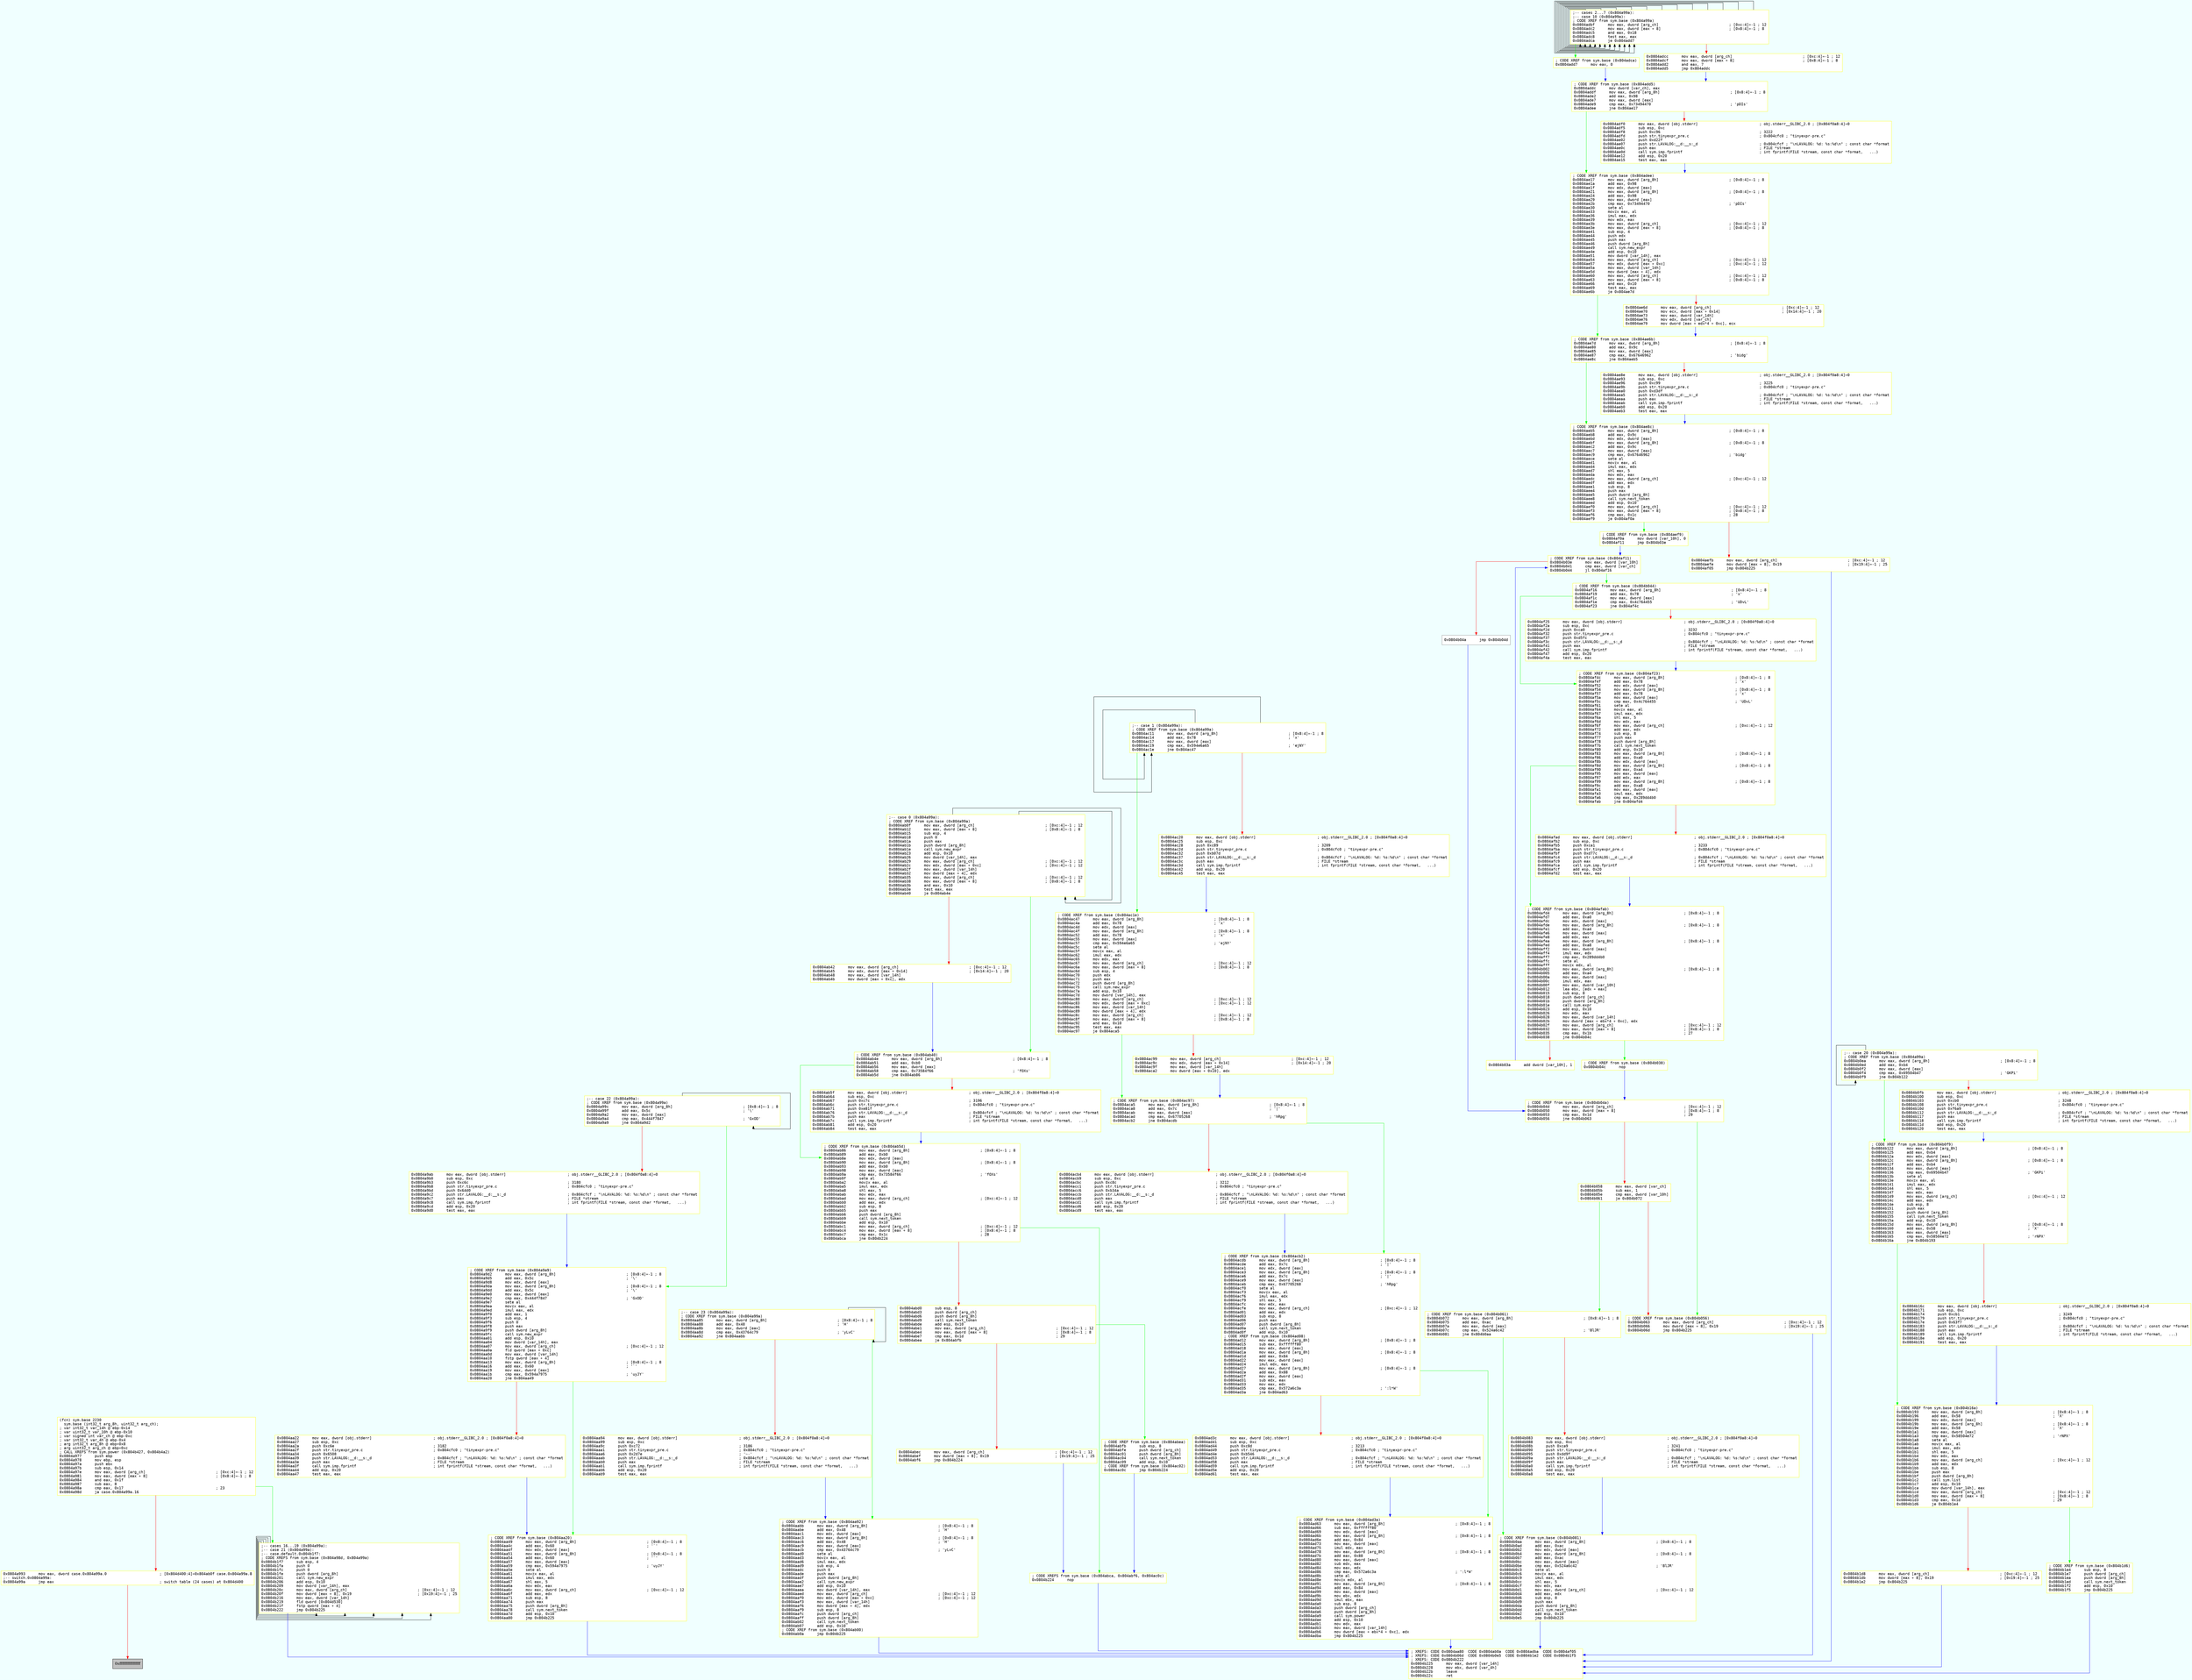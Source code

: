 digraph code {
	graph [bgcolor=azure fontsize=8 fontname="Courier" splines="ortho"];
	node [fillcolor=gray style=filled shape=box];
	edge [arrowhead="normal"];
	"0x0804a977" -> "0x0804b1f7" [color="green"];
	"0x0804a977" -> "0x0804a993" [color="red"];
	"0x0804a977" [URL="sym.base/0x0804a977", fillcolor="white",color="yellow", fontname="Courier",label="(fcn) sym.base 2230\l  sym.base (int32_t arg_8h, uint32_t arg_ch);\l; var int32_t var_14h @ ebp-0x14\l; var uint32_t var_10h @ ebp-0x10\l; var signed int var_ch @ ebp-0xc\l; var int32_t var_4h @ ebp-0x4\l; arg int32_t arg_8h @ ebp+0x8\l; arg uint32_t arg_ch @ ebp+0xc\l; CALL XREFS from sym.power (0x804b427, 0x804b4a2)\l0x0804a977      push ebp\l0x0804a978      mov ebp, esp\l0x0804a97a      push ebx\l0x0804a97b      sub esp, 0x14\l0x0804a97e      mov eax, dword [arg_ch]                                ; [0xc:4]=-1 ; 12\l0x0804a981      mov eax, dword [eax + 8]                               ; [0x8:4]=-1 ; 8\l0x0804a984      and eax, 0x1f\l0x0804a987      sub eax, 8\l0x0804a98a      cmp eax, 0x17                                          ; 23\l0x0804a98d      ja case.0x804a99a.16\l"]
	"0x0804a993" -> "0xffffffffffffffff" [color="red"];
	"0x0804ab0f" -> "0x0804ab0f" [color2="red"];
	"0x0804ac11" -> "0x0804ac11" [color2="red"];
	"0x0804adbf" -> "0x0804adbf" [color2="red"];
	"0x0804adbf" -> "0x0804adbf" [color2="red"];
	"0x0804adbf" -> "0x0804adbf" [color2="red"];
	"0x0804adbf" -> "0x0804adbf" [color2="red"];
	"0x0804adbf" -> "0x0804adbf" [color2="red"];
	"0x0804adbf" -> "0x0804adbf" [color2="red"];
	"0x0804ab0f" -> "0x0804ab0f" [color2="red"];
	"0x0804ac11" -> "0x0804ac11" [color2="red"];
	"0x0804adbf" -> "0x0804adbf" [color2="red"];
	"0x0804adbf" -> "0x0804adbf" [color2="red"];
	"0x0804adbf" -> "0x0804adbf" [color2="red"];
	"0x0804adbf" -> "0x0804adbf" [color2="red"];
	"0x0804adbf" -> "0x0804adbf" [color2="red"];
	"0x0804adbf" -> "0x0804adbf" [color2="red"];
	"0x0804b1f7" -> "0x0804b1f7" [color2="red"];
	"0x0804b1f7" -> "0x0804b1f7" [color2="red"];
	"0x0804b1f7" -> "0x0804b1f7" [color2="red"];
	"0x0804b1f7" -> "0x0804b1f7" [color2="red"];
	"0x0804b0ea" -> "0x0804b0ea" [color2="red"];
	"0x0804b1f7" -> "0x0804b1f7" [color2="red"];
	"0x0804a99c" -> "0x0804a99c" [color2="red"];
	"0x0804aa85" -> "0x0804aa85" [color2="red"];
	"0x0804a993" [URL="sym.base/0x0804a993", fillcolor="white",color="yellow", fontname="Courier",label="0x0804a993      mov eax, dword case.0x804a99a.0                        ; [0x804d400:4]=0x804ab0f case.0x804a99a.8\l;-- switch.0x0804a99a:\l0x0804a99a      jmp eax                                                ; switch table (24 cases) at 0x804d400\l"]
	"0x0804a99c" -> "0x0804a9d2" [color="green"];
	"0x0804a99c" -> "0x0804a9ab" [color="red"];
	"0x0804a99c" [URL="sym.base/0x0804a99c", fillcolor="white",color="yellow", fontname="Courier",label=";-- case 22 (0x804a99a):\l; CODE XREF from sym.base (0x804a99a)\l0x0804a99c      mov eax, dword [arg_8h]                                ; [0x8:4]=-1 ; 8\l0x0804a99f      add eax, 0x5c                                          ; '\\'\l0x0804a9a2      mov eax, dword [eax]\l0x0804a9a4      cmp eax, 0x444f7847                                    ; 'GxOD'\l0x0804a9a9      jne 0x804a9d2\l"]
	"0x0804a9ab" -> "0x0804a9d2" [color="blue"];
	"0x0804a9ab" [URL="sym.base/0x0804a9ab", fillcolor="white",color="yellow", fontname="Courier",label="0x0804a9ab      mov eax, dword [obj.stderr]                            ; obj.stderr__GLIBC_2.0 ; [0x804f0a8:4]=0\l0x0804a9b0      sub esp, 0xc\l0x0804a9b3      push 0xc6c                                             ; 3180\l0x0804a9b8      push str.tinyexpr_pre.c                                ; 0x804cfc0 ; \"tinyexpr-pre.c\"\l0x0804a9bd      push 0x64d0\l0x0804a9c2      push str.LAVALOG:__d:__s:_d                            ; 0x804cfcf ; \"\\nLAVALOG: %d: %s:%d\\n\" ; const char *format\l0x0804a9c7      push eax                                               ; FILE *stream\l0x0804a9c8      call sym.imp.fprintf                                   ; int fprintf(FILE *stream, const char *format,   ...)\l0x0804a9cd      add esp, 0x20\l0x0804a9d0      test eax, eax\l"]
	"0x0804a9d2" -> "0x0804aa49" [color="green"];
	"0x0804a9d2" -> "0x0804aa22" [color="red"];
	"0x0804a9d2" [URL="sym.base/0x0804a9d2", fillcolor="white",color="yellow", fontname="Courier",label="; CODE XREF from sym.base (0x804a9a9)\l0x0804a9d2      mov eax, dword [arg_8h]                                ; [0x8:4]=-1 ; 8\l0x0804a9d5      add eax, 0x5c                                          ; '\\'\l0x0804a9d8      mov edx, dword [eax]\l0x0804a9da      mov eax, dword [arg_8h]                                ; [0x8:4]=-1 ; 8\l0x0804a9dd      add eax, 0x5c                                          ; '\\'\l0x0804a9e0      mov eax, dword [eax]\l0x0804a9e2      cmp eax, 0x444f7847                                    ; 'GxOD'\l0x0804a9e7      sete al\l0x0804a9ea      movzx eax, al\l0x0804a9ed      imul eax, edx\l0x0804a9f0      add eax, 1\l0x0804a9f3      sub esp, 4\l0x0804a9f6      push 0\l0x0804a9f8      push eax\l0x0804a9f9      push dword [arg_8h]\l0x0804a9fc      call sym.new_expr\l0x0804aa01      add esp, 0x10\l0x0804aa04      mov dword [var_14h], eax\l0x0804aa07      mov eax, dword [arg_ch]                                ; [0xc:4]=-1 ; 12\l0x0804aa0a      fld qword [eax + 0xc]\l0x0804aa0d      mov eax, dword [var_14h]\l0x0804aa10      fstp qword [eax + 4]\l0x0804aa13      mov eax, dword [arg_8h]                                ; [0x8:4]=-1 ; 8\l0x0804aa16      add eax, 0x60                                          ; '`'\l0x0804aa19      mov eax, dword [eax]\l0x0804aa1b      cmp eax, 0x594a7975                                    ; 'uyJY'\l0x0804aa20      jne 0x804aa49\l"]
	"0x0804aa22" -> "0x0804aa49" [color="blue"];
	"0x0804aa22" [URL="sym.base/0x0804aa22", fillcolor="white",color="yellow", fontname="Courier",label="0x0804aa22      mov eax, dword [obj.stderr]                            ; obj.stderr__GLIBC_2.0 ; [0x804f0a8:4]=0\l0x0804aa27      sub esp, 0xc\l0x0804aa2a      push 0xc6e                                             ; 3182\l0x0804aa2f      push str.tinyexpr_pre.c                                ; 0x804cfc0 ; \"tinyexpr-pre.c\"\l0x0804aa34      push 0x6508\l0x0804aa39      push str.LAVALOG:__d:__s:_d                            ; 0x804cfcf ; \"\\nLAVALOG: %d: %s:%d\\n\" ; const char *format\l0x0804aa3e      push eax                                               ; FILE *stream\l0x0804aa3f      call sym.imp.fprintf                                   ; int fprintf(FILE *stream, const char *format,   ...)\l0x0804aa44      add esp, 0x20\l0x0804aa47      test eax, eax\l"]
	"0x0804aa49" -> "0x0804b225" [color="blue"];
	"0x0804aa49" [URL="sym.base/0x0804aa49", fillcolor="white",color="yellow", fontname="Courier",label="; CODE XREF from sym.base (0x804aa20)\l0x0804aa49      mov eax, dword [arg_8h]                                ; [0x8:4]=-1 ; 8\l0x0804aa4c      add eax, 0x60                                          ; '`'\l0x0804aa4f      mov edx, dword [eax]\l0x0804aa51      mov eax, dword [arg_8h]                                ; [0x8:4]=-1 ; 8\l0x0804aa54      add eax, 0x60                                          ; '`'\l0x0804aa57      mov eax, dword [eax]\l0x0804aa59      cmp eax, 0x594a7975                                    ; 'uyJY'\l0x0804aa5e      sete al\l0x0804aa61      movzx eax, al\l0x0804aa64      imul eax, edx\l0x0804aa67      shl eax, 5\l0x0804aa6a      mov edx, eax\l0x0804aa6c      mov eax, dword [arg_ch]                                ; [0xc:4]=-1 ; 12\l0x0804aa6f      add eax, edx\l0x0804aa71      sub esp, 8\l0x0804aa74      push eax\l0x0804aa75      push dword [arg_8h]\l0x0804aa78      call sym.next_token\l0x0804aa7d      add esp, 0x10\l0x0804aa80      jmp 0x804b225\l"]
	"0x0804aa85" -> "0x0804aabb" [color="green"];
	"0x0804aa85" -> "0x0804aa94" [color="red"];
	"0x0804aa85" [URL="sym.base/0x0804aa85", fillcolor="white",color="yellow", fontname="Courier",label=";-- case 23 (0x804a99a):\l; CODE XREF from sym.base (0x804a99a)\l0x0804aa85      mov eax, dword [arg_8h]                                ; [0x8:4]=-1 ; 8\l0x0804aa88      add eax, 0x48                                          ; 'H'\l0x0804aa8b      mov eax, dword [eax]\l0x0804aa8d      cmp eax, 0x43764c79                                    ; 'yLvC'\l0x0804aa92      jne 0x804aabb\l"]
	"0x0804aa94" -> "0x0804aabb" [color="blue"];
	"0x0804aa94" [URL="sym.base/0x0804aa94", fillcolor="white",color="yellow", fontname="Courier",label="0x0804aa94      mov eax, dword [obj.stderr]                            ; obj.stderr__GLIBC_2.0 ; [0x804f0a8:4]=0\l0x0804aa99      sub esp, 0xc\l0x0804aa9c      push 0xc72                                             ; 3186\l0x0804aaa1      push str.tinyexpr_pre.c                                ; 0x804cfc0 ; \"tinyexpr-pre.c\"\l0x0804aaa6      push 0x2d7e                                            ; '~-'\l0x0804aaab      push str.LAVALOG:__d:__s:_d                            ; 0x804cfcf ; \"\\nLAVALOG: %d: %s:%d\\n\" ; const char *format\l0x0804aab0      push eax                                               ; FILE *stream\l0x0804aab1      call sym.imp.fprintf                                   ; int fprintf(FILE *stream, const char *format,   ...)\l0x0804aab6      add esp, 0x20\l0x0804aab9      test eax, eax\l"]
	"0x0804aabb" -> "0x0804b225" [color="blue"];
	"0x0804aabb" [URL="sym.base/0x0804aabb", fillcolor="white",color="yellow", fontname="Courier",label="; CODE XREF from sym.base (0x804aa92)\l0x0804aabb      mov eax, dword [arg_8h]                                ; [0x8:4]=-1 ; 8\l0x0804aabe      add eax, 0x48                                          ; 'H'\l0x0804aac1      mov edx, dword [eax]\l0x0804aac3      mov eax, dword [arg_8h]                                ; [0x8:4]=-1 ; 8\l0x0804aac6      add eax, 0x48                                          ; 'H'\l0x0804aac9      mov eax, dword [eax]\l0x0804aacb      cmp eax, 0x43764c79                                    ; 'yLvC'\l0x0804aad0      sete al\l0x0804aad3      movzx eax, al\l0x0804aad6      imul eax, edx\l0x0804aad9      sub esp, 4\l0x0804aadc      push 0\l0x0804aade      push eax\l0x0804aadf      push dword [arg_8h]\l0x0804aae2      call sym.new_expr\l0x0804aae7      add esp, 0x10\l0x0804aaea      mov dword [var_14h], eax\l0x0804aaed      mov eax, dword [arg_ch]                                ; [0xc:4]=-1 ; 12\l0x0804aaf0      mov edx, dword [eax + 0xc]                             ; [0xc:4]=-1 ; 12\l0x0804aaf3      mov eax, dword [var_14h]\l0x0804aaf6      mov dword [eax + 4], edx\l0x0804aaf9      sub esp, 8\l0x0804aafc      push dword [arg_ch]\l0x0804aaff      push dword [arg_8h]\l0x0804ab02      call sym.next_token\l0x0804ab07      add esp, 0x10\l; CODE XREF from sym.base (0x804ab00)\l0x0804ab0a      jmp 0x804b225\l"]
	"0x0804ab0f" -> "0x0804ab4e" [color="green"];
	"0x0804ab0f" -> "0x0804ab42" [color="red"];
	"0x0804ab0f" [URL="sym.base/0x0804ab0f", fillcolor="white",color="yellow", fontname="Courier",label=";-- case 0 (0x804a99a):\l; CODE XREF from sym.base (0x804a99a)\l0x0804ab0f      mov eax, dword [arg_ch]                                ; [0xc:4]=-1 ; 12\l0x0804ab12      mov eax, dword [eax + 8]                               ; [0x8:4]=-1 ; 8\l0x0804ab15      sub esp, 4\l0x0804ab18      push 0\l0x0804ab1a      push eax\l0x0804ab1b      push dword [arg_8h]\l0x0804ab1e      call sym.new_expr\l0x0804ab23      add esp, 0x10\l0x0804ab26      mov dword [var_14h], eax\l0x0804ab29      mov eax, dword [arg_ch]                                ; [0xc:4]=-1 ; 12\l0x0804ab2c      mov edx, dword [eax + 0xc]                             ; [0xc:4]=-1 ; 12\l0x0804ab2f      mov eax, dword [var_14h]\l0x0804ab32      mov dword [eax + 4], edx\l0x0804ab35      mov eax, dword [arg_ch]                                ; [0xc:4]=-1 ; 12\l0x0804ab38      mov eax, dword [eax + 8]                               ; [0x8:4]=-1 ; 8\l0x0804ab3b      and eax, 0x10\l0x0804ab3e      test eax, eax\l0x0804ab40      je 0x804ab4e\l"]
	"0x0804ab42" -> "0x0804ab4e" [color="blue"];
	"0x0804ab42" [URL="sym.base/0x0804ab42", fillcolor="white",color="yellow", fontname="Courier",label="0x0804ab42      mov eax, dword [arg_ch]                                ; [0xc:4]=-1 ; 12\l0x0804ab45      mov edx, dword [eax + 0x14]                            ; [0x14:4]=-1 ; 20\l0x0804ab48      mov eax, dword [var_14h]\l0x0804ab4b      mov dword [eax + 0xc], edx\l"]
	"0x0804ab4e" -> "0x0804ab86" [color="green"];
	"0x0804ab4e" -> "0x0804ab5f" [color="red"];
	"0x0804ab4e" [URL="sym.base/0x0804ab4e", fillcolor="white",color="yellow", fontname="Courier",label="; CODE XREF from sym.base (0x804ab40)\l0x0804ab4e      mov eax, dword [arg_8h]                                ; [0x8:4]=-1 ; 8\l0x0804ab51      add eax, 0xb0\l0x0804ab56      mov eax, dword [eax]\l0x0804ab58      cmp eax, 0x73584f66                                    ; 'fOXs'\l0x0804ab5d      jne 0x804ab86\l"]
	"0x0804ab5f" -> "0x0804ab86" [color="blue"];
	"0x0804ab5f" [URL="sym.base/0x0804ab5f", fillcolor="white",color="yellow", fontname="Courier",label="0x0804ab5f      mov eax, dword [obj.stderr]                            ; obj.stderr__GLIBC_2.0 ; [0x804f0a8:4]=0\l0x0804ab64      sub esp, 0xc\l0x0804ab67      push 0xc7c                                             ; 3196\l0x0804ab6c      push str.tinyexpr_pre.c                                ; 0x804cfc0 ; \"tinyexpr-pre.c\"\l0x0804ab71      push 0xe81f\l0x0804ab76      push str.LAVALOG:__d:__s:_d                            ; 0x804cfcf ; \"\\nLAVALOG: %d: %s:%d\\n\" ; const char *format\l0x0804ab7b      push eax                                               ; FILE *stream\l0x0804ab7c      call sym.imp.fprintf                                   ; int fprintf(FILE *stream, const char *format,   ...)\l0x0804ab81      add esp, 0x20\l0x0804ab84      test eax, eax\l"]
	"0x0804ab86" -> "0x0804b224" [color="green"];
	"0x0804ab86" -> "0x0804abd0" [color="red"];
	"0x0804ab86" [URL="sym.base/0x0804ab86", fillcolor="white",color="yellow", fontname="Courier",label="; CODE XREF from sym.base (0x804ab5d)\l0x0804ab86      mov eax, dword [arg_8h]                                ; [0x8:4]=-1 ; 8\l0x0804ab89      add eax, 0xb0\l0x0804ab8e      mov edx, dword [eax]\l0x0804ab90      mov eax, dword [arg_8h]                                ; [0x8:4]=-1 ; 8\l0x0804ab93      add eax, 0xb0\l0x0804ab98      mov eax, dword [eax]\l0x0804ab9a      cmp eax, 0x73584f66                                    ; 'fOXs'\l0x0804ab9f      sete al\l0x0804aba2      movzx eax, al\l0x0804aba5      imul eax, edx\l0x0804aba8      shl eax, 5\l0x0804abab      mov edx, eax\l0x0804abad      mov eax, dword [arg_ch]                                ; [0xc:4]=-1 ; 12\l0x0804abb0      add eax, edx\l0x0804abb2      sub esp, 8\l0x0804abb5      push eax\l0x0804abb6      push dword [arg_8h]\l0x0804abb9      call sym.next_token\l0x0804abbe      add esp, 0x10\l0x0804abc1      mov eax, dword [arg_ch]                                ; [0xc:4]=-1 ; 12\l0x0804abc4      mov eax, dword [eax + 8]                               ; [0x8:4]=-1 ; 8\l0x0804abc7      cmp eax, 0x1c                                          ; 28\l0x0804abca      jne 0x804b224\l"]
	"0x0804abd0" -> "0x0804abfb" [color="green"];
	"0x0804abd0" -> "0x0804abec" [color="red"];
	"0x0804abd0" [URL="sym.base/0x0804abd0", fillcolor="white",color="yellow", fontname="Courier",label="0x0804abd0      sub esp, 8\l0x0804abd3      push dword [arg_ch]\l0x0804abd6      push dword [arg_8h]\l0x0804abd9      call sym.next_token\l0x0804abde      add esp, 0x10\l0x0804abe1      mov eax, dword [arg_ch]                                ; [0xc:4]=-1 ; 12\l0x0804abe4      mov eax, dword [eax + 8]                               ; [0x8:4]=-1 ; 8\l0x0804abe7      cmp eax, 0x1d                                          ; 29\l0x0804abea      je 0x804abfb\l"]
	"0x0804abec" -> "0x0804b224" [color="blue"];
	"0x0804abec" [URL="sym.base/0x0804abec", fillcolor="white",color="yellow", fontname="Courier",label="0x0804abec      mov eax, dword [arg_ch]                                ; [0xc:4]=-1 ; 12\l0x0804abef      mov dword [eax + 8], 0x19                              ; [0x19:4]=-1 ; 25\l0x0804abf6      jmp 0x804b224\l"]
	"0x0804abfb" -> "0x0804b224" [color="blue"];
	"0x0804abfb" [URL="sym.base/0x0804abfb", fillcolor="white",color="yellow", fontname="Courier",label="; CODE XREF from sym.base (0x804abea)\l0x0804abfb      sub esp, 8\l0x0804abfe      push dword [arg_ch]\l0x0804ac01      push dword [arg_8h]\l0x0804ac04      call sym.next_token\l0x0804ac09      add esp, 0x10\l; CODE XREF from sym.base (0x804ac02)\l0x0804ac0c      jmp 0x804b224\l"]
	"0x0804ac11" -> "0x0804ac47" [color="green"];
	"0x0804ac11" -> "0x0804ac20" [color="red"];
	"0x0804ac11" [URL="sym.base/0x0804ac11", fillcolor="white",color="yellow", fontname="Courier",label=";-- case 1 (0x804a99a):\l; CODE XREF from sym.base (0x804a99a)\l0x0804ac11      mov eax, dword [arg_8h]                                ; [0x8:4]=-1 ; 8\l0x0804ac14      add eax, 0x78                                          ; 'x'\l0x0804ac17      mov eax, dword [eax]\l0x0804ac19      cmp eax, 0x594e6a65                                    ; 'ejNY'\l0x0804ac1e      jne 0x804ac47\l"]
	"0x0804ac20" -> "0x0804ac47" [color="blue"];
	"0x0804ac20" [URL="sym.base/0x0804ac20", fillcolor="white",color="yellow", fontname="Courier",label="0x0804ac20      mov eax, dword [obj.stderr]                            ; obj.stderr__GLIBC_2.0 ; [0x804f0a8:4]=0\l0x0804ac25      sub esp, 0xc\l0x0804ac28      push 0xc89                                             ; 3209\l0x0804ac2d      push str.tinyexpr_pre.c                                ; 0x804cfc0 ; \"tinyexpr-pre.c\"\l0x0804ac32      push 0xb07d\l0x0804ac37      push str.LAVALOG:__d:__s:_d                            ; 0x804cfcf ; \"\\nLAVALOG: %d: %s:%d\\n\" ; const char *format\l0x0804ac3c      push eax                                               ; FILE *stream\l0x0804ac3d      call sym.imp.fprintf                                   ; int fprintf(FILE *stream, const char *format,   ...)\l0x0804ac42      add esp, 0x20\l0x0804ac45      test eax, eax\l"]
	"0x0804ac47" -> "0x0804aca5" [color="green"];
	"0x0804ac47" -> "0x0804ac99" [color="red"];
	"0x0804ac47" [URL="sym.base/0x0804ac47", fillcolor="white",color="yellow", fontname="Courier",label="; CODE XREF from sym.base (0x804ac1e)\l0x0804ac47      mov eax, dword [arg_8h]                                ; [0x8:4]=-1 ; 8\l0x0804ac4a      add eax, 0x78                                          ; 'x'\l0x0804ac4d      mov edx, dword [eax]\l0x0804ac4f      mov eax, dword [arg_8h]                                ; [0x8:4]=-1 ; 8\l0x0804ac52      add eax, 0x78                                          ; 'x'\l0x0804ac55      mov eax, dword [eax]\l0x0804ac57      cmp eax, 0x594e6a65                                    ; 'ejNY'\l0x0804ac5c      sete al\l0x0804ac5f      movzx eax, al\l0x0804ac62      imul eax, edx\l0x0804ac65      mov edx, eax\l0x0804ac67      mov eax, dword [arg_ch]                                ; [0xc:4]=-1 ; 12\l0x0804ac6a      mov eax, dword [eax + 8]                               ; [0x8:4]=-1 ; 8\l0x0804ac6d      sub esp, 4\l0x0804ac70      push edx\l0x0804ac71      push eax\l0x0804ac72      push dword [arg_8h]\l0x0804ac75      call sym.new_expr\l0x0804ac7a      add esp, 0x10\l0x0804ac7d      mov dword [var_14h], eax\l0x0804ac80      mov eax, dword [arg_ch]                                ; [0xc:4]=-1 ; 12\l0x0804ac83      mov edx, dword [eax + 0xc]                             ; [0xc:4]=-1 ; 12\l0x0804ac86      mov eax, dword [var_14h]\l0x0804ac89      mov dword [eax + 4], edx\l0x0804ac8c      mov eax, dword [arg_ch]                                ; [0xc:4]=-1 ; 12\l0x0804ac8f      mov eax, dword [eax + 8]                               ; [0x8:4]=-1 ; 8\l0x0804ac92      and eax, 0x10\l0x0804ac95      test eax, eax\l0x0804ac97      je 0x804aca5\l"]
	"0x0804ac99" -> "0x0804aca5" [color="blue"];
	"0x0804ac99" [URL="sym.base/0x0804ac99", fillcolor="white",color="yellow", fontname="Courier",label="0x0804ac99      mov eax, dword [arg_ch]                                ; [0xc:4]=-1 ; 12\l0x0804ac9c      mov edx, dword [eax + 0x14]                            ; [0x14:4]=-1 ; 20\l0x0804ac9f      mov eax, dword [var_14h]\l0x0804aca2      mov dword [eax + 0x10], edx\l"]
	"0x0804aca5" -> "0x0804acdb" [color="green"];
	"0x0804aca5" -> "0x0804acb4" [color="red"];
	"0x0804aca5" [URL="sym.base/0x0804aca5", fillcolor="white",color="yellow", fontname="Courier",label="; CODE XREF from sym.base (0x804ac97)\l0x0804aca5      mov eax, dword [arg_8h]                                ; [0x8:4]=-1 ; 8\l0x0804aca8      add eax, 0x7c                                          ; '|'\l0x0804acab      mov eax, dword [eax]\l0x0804acad      cmp eax, 0x67705268                                    ; 'hRpg'\l0x0804acb2      jne 0x804acdb\l"]
	"0x0804acb4" -> "0x0804acdb" [color="blue"];
	"0x0804acb4" [URL="sym.base/0x0804acb4", fillcolor="white",color="yellow", fontname="Courier",label="0x0804acb4      mov eax, dword [obj.stderr]                            ; obj.stderr__GLIBC_2.0 ; [0x804f0a8:4]=0\l0x0804acb9      sub esp, 0xc\l0x0804acbc      push 0xc8c                                             ; 3212\l0x0804acc1      push str.tinyexpr_pre.c                                ; 0x804cfc0 ; \"tinyexpr-pre.c\"\l0x0804acc6      push 0xb34a\l0x0804accb      push str.LAVALOG:__d:__s:_d                            ; 0x804cfcf ; \"\\nLAVALOG: %d: %s:%d\\n\" ; const char *format\l0x0804acd0      push eax                                               ; FILE *stream\l0x0804acd1      call sym.imp.fprintf                                   ; int fprintf(FILE *stream, const char *format,   ...)\l0x0804acd6      add esp, 0x20\l0x0804acd9      test eax, eax\l"]
	"0x0804acdb" -> "0x0804ad63" [color="green"];
	"0x0804acdb" -> "0x0804ad3c" [color="red"];
	"0x0804acdb" [URL="sym.base/0x0804acdb", fillcolor="white",color="yellow", fontname="Courier",label="; CODE XREF from sym.base (0x804acb2)\l0x0804acdb      mov eax, dword [arg_8h]                                ; [0x8:4]=-1 ; 8\l0x0804acde      add eax, 0x7c                                          ; '|'\l0x0804ace1      mov edx, dword [eax]\l0x0804ace3      mov eax, dword [arg_8h]                                ; [0x8:4]=-1 ; 8\l0x0804ace6      add eax, 0x7c                                          ; '|'\l0x0804ace9      mov eax, dword [eax]\l0x0804aceb      cmp eax, 0x67705268                                    ; 'hRpg'\l0x0804acf0      sete al\l0x0804acf3      movzx eax, al\l0x0804acf6      imul eax, edx\l0x0804acf9      shl eax, 5\l0x0804acfc      mov edx, eax\l0x0804acfe      mov eax, dword [arg_ch]                                ; [0xc:4]=-1 ; 12\l0x0804ad01      add eax, edx\l0x0804ad03      sub esp, 8\l0x0804ad06      push eax\l0x0804ad07      push dword [arg_8h]\l0x0804ad0a      call sym.next_token\l0x0804ad0f      add esp, 0x10\l; CODE XREF from sym.base (0x804ad08)\l0x0804ad12      mov eax, dword [arg_8h]                                ; [0x8:4]=-1 ; 8\l0x0804ad15      sub eax, 0xffffff80\l0x0804ad18      mov edx, dword [eax]\l0x0804ad1a      mov eax, dword [arg_8h]                                ; [0x8:4]=-1 ; 8\l0x0804ad1d      add eax, 0x84\l0x0804ad22      mov eax, dword [eax]\l0x0804ad24      imul edx, eax\l0x0804ad27      mov eax, dword [arg_8h]                                ; [0x8:4]=-1 ; 8\l0x0804ad2a      add eax, 0x88\l0x0804ad2f      mov eax, dword [eax]\l0x0804ad31      sub edx, eax\l0x0804ad33      mov eax, edx\l0x0804ad35      cmp eax, 0x572a6c3a                                    ; ':l*W'\l0x0804ad3a      jne 0x804ad63\l"]
	"0x0804ad3c" -> "0x0804ad63" [color="blue"];
	"0x0804ad3c" [URL="sym.base/0x0804ad3c", fillcolor="white",color="yellow", fontname="Courier",label="0x0804ad3c      mov eax, dword [obj.stderr]                            ; obj.stderr__GLIBC_2.0 ; [0x804f0a8:4]=0\l0x0804ad41      sub esp, 0xc\l0x0804ad44      push 0xc8d                                             ; 3213\l0x0804ad49      push str.tinyexpr_pre.c                                ; 0x804cfc0 ; \"tinyexpr-pre.c\"\l0x0804ad4e      push 0xb546\l0x0804ad53      push str.LAVALOG:__d:__s:_d                            ; 0x804cfcf ; \"\\nLAVALOG: %d: %s:%d\\n\" ; const char *format\l0x0804ad58      push eax                                               ; FILE *stream\l0x0804ad59      call sym.imp.fprintf                                   ; int fprintf(FILE *stream, const char *format,   ...)\l0x0804ad5e      add esp, 0x20\l0x0804ad61      test eax, eax\l"]
	"0x0804ad63" -> "0x0804b225" [color="blue"];
	"0x0804ad63" [URL="sym.base/0x0804ad63", fillcolor="white",color="yellow", fontname="Courier",label="; CODE XREF from sym.base (0x804ad3a)\l0x0804ad63      mov eax, dword [arg_8h]                                ; [0x8:4]=-1 ; 8\l0x0804ad66      sub eax, 0xffffff80\l0x0804ad69      mov edx, dword [eax]\l0x0804ad6b      mov eax, dword [arg_8h]                                ; [0x8:4]=-1 ; 8\l0x0804ad6e      add eax, 0x84\l0x0804ad73      mov eax, dword [eax]\l0x0804ad75      imul edx, eax\l0x0804ad78      mov eax, dword [arg_8h]                                ; [0x8:4]=-1 ; 8\l0x0804ad7b      add eax, 0x88\l0x0804ad80      mov eax, dword [eax]\l0x0804ad82      sub edx, eax\l0x0804ad84      mov eax, edx\l0x0804ad86      cmp eax, 0x572a6c3a                                    ; ':l*W'\l0x0804ad8b      sete al\l0x0804ad8e      movzx edx, al\l0x0804ad91      mov eax, dword [arg_8h]                                ; [0x8:4]=-1 ; 8\l0x0804ad94      add eax, 0x84\l0x0804ad99      mov eax, dword [eax]\l0x0804ad9b      mov ebx, edx\l0x0804ad9d      imul ebx, eax\l0x0804ada0      sub esp, 8\l0x0804ada3      push dword [arg_ch]\l0x0804ada6      push dword [arg_8h]\l0x0804ada9      call sym.power\l0x0804adae      add esp, 0x10\l0x0804adb1      mov edx, eax\l0x0804adb3      mov eax, dword [var_14h]\l0x0804adb6      mov dword [eax + ebx*4 + 0xc], edx\l0x0804adba      jmp 0x804b225\l"]
	"0x0804adbf" -> "0x0804add7" [color="green"];
	"0x0804adbf" -> "0x0804adcc" [color="red"];
	"0x0804adbf" [URL="sym.base/0x0804adbf", fillcolor="white",color="yellow", fontname="Courier",label=";-- cases 2...7 (0x804a99a):\l;-- case 10 (0x804a99a):\l; CODE XREF from sym.base (0x804a99a)\l0x0804adbf      mov eax, dword [arg_ch]                                ; [0xc:4]=-1 ; 12\l0x0804adc2      mov eax, dword [eax + 8]                               ; [0x8:4]=-1 ; 8\l0x0804adc5      and eax, 0x18\l0x0804adc8      test eax, eax\l0x0804adca      je 0x804add7\l"]
	"0x0804adcc" -> "0x0804addc" [color="blue"];
	"0x0804adcc" [URL="sym.base/0x0804adcc", fillcolor="white",color="yellow", fontname="Courier",label="0x0804adcc      mov eax, dword [arg_ch]                                ; [0xc:4]=-1 ; 12\l0x0804adcf      mov eax, dword [eax + 8]                               ; [0x8:4]=-1 ; 8\l0x0804add2      and eax, 7\l0x0804add5      jmp 0x804addc\l"]
	"0x0804add7" -> "0x0804addc" [color="blue"];
	"0x0804add7" [URL="sym.base/0x0804add7", fillcolor="white",color="yellow", fontname="Courier",label="; CODE XREF from sym.base (0x804adca)\l0x0804add7      mov eax, 0\l"]
	"0x0804addc" -> "0x0804ae17" [color="green"];
	"0x0804addc" -> "0x0804adf0" [color="red"];
	"0x0804addc" [URL="sym.base/0x0804addc", fillcolor="white",color="yellow", fontname="Courier",label="; CODE XREF from sym.base (0x804add5)\l0x0804addc      mov dword [var_ch], eax\l0x0804addf      mov eax, dword [arg_8h]                                ; [0x8:4]=-1 ; 8\l0x0804ade2      add eax, 0x98\l0x0804ade7      mov eax, dword [eax]\l0x0804ade9      cmp eax, 0x73494470                                    ; 'pDIs'\l0x0804adee      jne 0x804ae17\l"]
	"0x0804adf0" -> "0x0804ae17" [color="blue"];
	"0x0804adf0" [URL="sym.base/0x0804adf0", fillcolor="white",color="yellow", fontname="Courier",label="0x0804adf0      mov eax, dword [obj.stderr]                            ; obj.stderr__GLIBC_2.0 ; [0x804f0a8:4]=0\l0x0804adf5      sub esp, 0xc\l0x0804adf8      push 0xc96                                             ; 3222\l0x0804adfd      push str.tinyexpr_pre.c                                ; 0x804cfc0 ; \"tinyexpr-pre.c\"\l0x0804ae02      push 0xd22f\l0x0804ae07      push str.LAVALOG:__d:__s:_d                            ; 0x804cfcf ; \"\\nLAVALOG: %d: %s:%d\\n\" ; const char *format\l0x0804ae0c      push eax                                               ; FILE *stream\l0x0804ae0d      call sym.imp.fprintf                                   ; int fprintf(FILE *stream, const char *format,   ...)\l0x0804ae12      add esp, 0x20\l0x0804ae15      test eax, eax\l"]
	"0x0804ae17" -> "0x0804ae7d" [color="green"];
	"0x0804ae17" -> "0x0804ae6d" [color="red"];
	"0x0804ae17" [URL="sym.base/0x0804ae17", fillcolor="white",color="yellow", fontname="Courier",label="; CODE XREF from sym.base (0x804adee)\l0x0804ae17      mov eax, dword [arg_8h]                                ; [0x8:4]=-1 ; 8\l0x0804ae1a      add eax, 0x98\l0x0804ae1f      mov edx, dword [eax]\l0x0804ae21      mov eax, dword [arg_8h]                                ; [0x8:4]=-1 ; 8\l0x0804ae24      add eax, 0x98\l0x0804ae29      mov eax, dword [eax]\l0x0804ae2b      cmp eax, 0x73494470                                    ; 'pDIs'\l0x0804ae30      sete al\l0x0804ae33      movzx eax, al\l0x0804ae36      imul eax, edx\l0x0804ae39      mov edx, eax\l0x0804ae3b      mov eax, dword [arg_ch]                                ; [0xc:4]=-1 ; 12\l0x0804ae3e      mov eax, dword [eax + 8]                               ; [0x8:4]=-1 ; 8\l0x0804ae41      sub esp, 4\l0x0804ae44      push edx\l0x0804ae45      push eax\l0x0804ae46      push dword [arg_8h]\l0x0804ae49      call sym.new_expr\l0x0804ae4e      add esp, 0x10\l0x0804ae51      mov dword [var_14h], eax\l0x0804ae54      mov eax, dword [arg_ch]                                ; [0xc:4]=-1 ; 12\l0x0804ae57      mov edx, dword [eax + 0xc]                             ; [0xc:4]=-1 ; 12\l0x0804ae5a      mov eax, dword [var_14h]\l0x0804ae5d      mov dword [eax + 4], edx\l0x0804ae60      mov eax, dword [arg_ch]                                ; [0xc:4]=-1 ; 12\l0x0804ae63      mov eax, dword [eax + 8]                               ; [0x8:4]=-1 ; 8\l0x0804ae66      and eax, 0x10\l0x0804ae69      test eax, eax\l0x0804ae6b      je 0x804ae7d\l"]
	"0x0804ae6d" -> "0x0804ae7d" [color="blue"];
	"0x0804ae6d" [URL="sym.base/0x0804ae6d", fillcolor="white",color="yellow", fontname="Courier",label="0x0804ae6d      mov eax, dword [arg_ch]                                ; [0xc:4]=-1 ; 12\l0x0804ae70      mov ecx, dword [eax + 0x14]                            ; [0x14:4]=-1 ; 20\l0x0804ae73      mov eax, dword [var_14h]\l0x0804ae76      mov edx, dword [var_ch]\l0x0804ae79      mov dword [eax + edx*4 + 0xc], ecx\l"]
	"0x0804ae7d" -> "0x0804aeb5" [color="green"];
	"0x0804ae7d" -> "0x0804ae8e" [color="red"];
	"0x0804ae7d" [URL="sym.base/0x0804ae7d", fillcolor="white",color="yellow", fontname="Courier",label="; CODE XREF from sym.base (0x804ae6b)\l0x0804ae7d      mov eax, dword [arg_8h]                                ; [0x8:4]=-1 ; 8\l0x0804ae80      add eax, 0x9c\l0x0804ae85      mov eax, dword [eax]\l0x0804ae87      cmp eax, 0x67646962                                    ; 'bidg'\l0x0804ae8c      jne 0x804aeb5\l"]
	"0x0804ae8e" -> "0x0804aeb5" [color="blue"];
	"0x0804ae8e" [URL="sym.base/0x0804ae8e", fillcolor="white",color="yellow", fontname="Courier",label="0x0804ae8e      mov eax, dword [obj.stderr]                            ; obj.stderr__GLIBC_2.0 ; [0x804f0a8:4]=0\l0x0804ae93      sub esp, 0xc\l0x0804ae96      push 0xc99                                             ; 3225\l0x0804ae9b      push str.tinyexpr_pre.c                                ; 0x804cfc0 ; \"tinyexpr-pre.c\"\l0x0804aea0      push 0xd3df\l0x0804aea5      push str.LAVALOG:__d:__s:_d                            ; 0x804cfcf ; \"\\nLAVALOG: %d: %s:%d\\n\" ; const char *format\l0x0804aeaa      push eax                                               ; FILE *stream\l0x0804aeab      call sym.imp.fprintf                                   ; int fprintf(FILE *stream, const char *format,   ...)\l0x0804aeb0      add esp, 0x20\l0x0804aeb3      test eax, eax\l"]
	"0x0804aeb5" -> "0x0804af0a" [color="green"];
	"0x0804aeb5" -> "0x0804aefb" [color="red"];
	"0x0804aeb5" [URL="sym.base/0x0804aeb5", fillcolor="white",color="yellow", fontname="Courier",label="; CODE XREF from sym.base (0x804ae8c)\l0x0804aeb5      mov eax, dword [arg_8h]                                ; [0x8:4]=-1 ; 8\l0x0804aeb8      add eax, 0x9c\l0x0804aebd      mov edx, dword [eax]\l0x0804aebf      mov eax, dword [arg_8h]                                ; [0x8:4]=-1 ; 8\l0x0804aec2      add eax, 0x9c\l0x0804aec7      mov eax, dword [eax]\l0x0804aec9      cmp eax, 0x67646962                                    ; 'bidg'\l0x0804aece      sete al\l0x0804aed1      movzx eax, al\l0x0804aed4      imul eax, edx\l0x0804aed7      shl eax, 5\l0x0804aeda      mov edx, eax\l0x0804aedc      mov eax, dword [arg_ch]                                ; [0xc:4]=-1 ; 12\l0x0804aedf      add eax, edx\l0x0804aee1      sub esp, 8\l0x0804aee4      push eax\l0x0804aee5      push dword [arg_8h]\l0x0804aee8      call sym.next_token\l0x0804aeed      add esp, 0x10\l0x0804aef0      mov eax, dword [arg_ch]                                ; [0xc:4]=-1 ; 12\l0x0804aef3      mov eax, dword [eax + 8]                               ; [0x8:4]=-1 ; 8\l0x0804aef6      cmp eax, 0x1c                                          ; 28\l0x0804aef9      je 0x804af0a\l"]
	"0x0804aefb" -> "0x0804b225" [color="blue"];
	"0x0804aefb" [URL="sym.base/0x0804aefb", fillcolor="white",color="yellow", fontname="Courier",label="0x0804aefb      mov eax, dword [arg_ch]                                ; [0xc:4]=-1 ; 12\l0x0804aefe      mov dword [eax + 8], 0x19                              ; [0x19:4]=-1 ; 25\l0x0804af05      jmp 0x804b225\l"]
	"0x0804af0a" -> "0x0804b03e" [color="blue"];
	"0x0804af0a" [URL="sym.base/0x0804af0a", fillcolor="white",color="yellow", fontname="Courier",label="; CODE XREF from sym.base (0x804aef9)\l0x0804af0a      mov dword [var_10h], 0\l0x0804af11      jmp 0x804b03e\l"]
	"0x0804af16" -> "0x0804af4c" [color="green"];
	"0x0804af16" -> "0x0804af25" [color="red"];
	"0x0804af16" [URL="sym.base/0x0804af16", fillcolor="white",color="yellow", fontname="Courier",label="; CODE XREF from sym.base (0x804b044)\l0x0804af16      mov eax, dword [arg_8h]                                ; [0x8:4]=-1 ; 8\l0x0804af19      add eax, 0x78                                          ; 'x'\l0x0804af1c      mov eax, dword [eax]\l0x0804af1e      cmp eax, 0x4c764455                                    ; 'UDvL'\l0x0804af23      jne 0x804af4c\l"]
	"0x0804af25" -> "0x0804af4c" [color="blue"];
	"0x0804af25" [URL="sym.base/0x0804af25", fillcolor="white",color="yellow", fontname="Courier",label="0x0804af25      mov eax, dword [obj.stderr]                            ; obj.stderr__GLIBC_2.0 ; [0x804f0a8:4]=0\l0x0804af2a      sub esp, 0xc\l0x0804af2d      push 0xca0                                             ; 3232\l0x0804af32      push str.tinyexpr_pre.c                                ; 0x804cfc0 ; \"tinyexpr-pre.c\"\l0x0804af37      push 0xd5fc\l0x0804af3c      push str.LAVALOG:__d:__s:_d                            ; 0x804cfcf ; \"\\nLAVALOG: %d: %s:%d\\n\" ; const char *format\l0x0804af41      push eax                                               ; FILE *stream\l0x0804af42      call sym.imp.fprintf                                   ; int fprintf(FILE *stream, const char *format,   ...)\l0x0804af47      add esp, 0x20\l0x0804af4a      test eax, eax\l"]
	"0x0804af4c" -> "0x0804afd4" [color="green"];
	"0x0804af4c" -> "0x0804afad" [color="red"];
	"0x0804af4c" [URL="sym.base/0x0804af4c", fillcolor="white",color="yellow", fontname="Courier",label="; CODE XREF from sym.base (0x804af23)\l0x0804af4c      mov eax, dword [arg_8h]                                ; [0x8:4]=-1 ; 8\l0x0804af4f      add eax, 0x78                                          ; 'x'\l0x0804af52      mov edx, dword [eax]\l0x0804af54      mov eax, dword [arg_8h]                                ; [0x8:4]=-1 ; 8\l0x0804af57      add eax, 0x78                                          ; 'x'\l0x0804af5a      mov eax, dword [eax]\l0x0804af5c      cmp eax, 0x4c764455                                    ; 'UDvL'\l0x0804af61      sete al\l0x0804af64      movzx eax, al\l0x0804af67      imul eax, edx\l0x0804af6a      shl eax, 5\l0x0804af6d      mov edx, eax\l0x0804af6f      mov eax, dword [arg_ch]                                ; [0xc:4]=-1 ; 12\l0x0804af72      add eax, edx\l0x0804af74      sub esp, 8\l0x0804af77      push eax\l0x0804af78      push dword [arg_8h]\l0x0804af7b      call sym.next_token\l0x0804af80      add esp, 0x10\l0x0804af83      mov eax, dword [arg_8h]                                ; [0x8:4]=-1 ; 8\l0x0804af86      add eax, 0xa0\l0x0804af8b      mov edx, dword [eax]\l0x0804af8d      mov eax, dword [arg_8h]                                ; [0x8:4]=-1 ; 8\l0x0804af90      add eax, 0xa4\l0x0804af95      mov eax, dword [eax]\l0x0804af97      add edx, eax\l0x0804af99      mov eax, dword [arg_8h]                                ; [0x8:4]=-1 ; 8\l0x0804af9c      add eax, 0xa8\l0x0804afa1      mov eax, dword [eax]\l0x0804afa3      imul eax, edx\l0x0804afa6      cmp eax, 0x289dd4b0\l0x0804afab      jne 0x804afd4\l"]
	"0x0804afad" -> "0x0804afd4" [color="blue"];
	"0x0804afad" [URL="sym.base/0x0804afad", fillcolor="white",color="yellow", fontname="Courier",label="0x0804afad      mov eax, dword [obj.stderr]                            ; obj.stderr__GLIBC_2.0 ; [0x804f0a8:4]=0\l0x0804afb2      sub esp, 0xc\l0x0804afb5      push 0xca1                                             ; 3233\l0x0804afba      push str.tinyexpr_pre.c                                ; 0x804cfc0 ; \"tinyexpr-pre.c\"\l0x0804afbf      push 0xd77c\l0x0804afc4      push str.LAVALOG:__d:__s:_d                            ; 0x804cfcf ; \"\\nLAVALOG: %d: %s:%d\\n\" ; const char *format\l0x0804afc9      push eax                                               ; FILE *stream\l0x0804afca      call sym.imp.fprintf                                   ; int fprintf(FILE *stream, const char *format,   ...)\l0x0804afcf      add esp, 0x20\l0x0804afd2      test eax, eax\l"]
	"0x0804afd4" -> "0x0804b04c" [color="green"];
	"0x0804afd4" -> "0x0804b03a" [color="red"];
	"0x0804afd4" [URL="sym.base/0x0804afd4", fillcolor="white",color="yellow", fontname="Courier",label="; CODE XREF from sym.base (0x804afab)\l0x0804afd4      mov eax, dword [arg_8h]                                ; [0x8:4]=-1 ; 8\l0x0804afd7      add eax, 0xa0\l0x0804afdc      mov edx, dword [eax]\l0x0804afde      mov eax, dword [arg_8h]                                ; [0x8:4]=-1 ; 8\l0x0804afe1      add eax, 0xa4\l0x0804afe6      mov eax, dword [eax]\l0x0804afe8      add edx, eax\l0x0804afea      mov eax, dword [arg_8h]                                ; [0x8:4]=-1 ; 8\l0x0804afed      add eax, 0xa8\l0x0804aff2      mov eax, dword [eax]\l0x0804aff4      imul eax, edx\l0x0804aff7      cmp eax, 0x289dd4b0\l0x0804affc      sete al\l0x0804afff      movzx edx, al\l0x0804b002      mov eax, dword [arg_8h]                                ; [0x8:4]=-1 ; 8\l0x0804b005      add eax, 0xa4\l0x0804b00a      mov eax, dword [eax]\l0x0804b00c      imul edx, eax\l0x0804b00f      mov eax, dword [var_10h]\l0x0804b012      lea ebx, [edx + eax]\l0x0804b015      sub esp, 8\l0x0804b018      push dword [arg_ch]\l0x0804b01b      push dword [arg_8h]\l0x0804b01e      call sym.expr\l0x0804b023      add esp, 0x10\l0x0804b026      mov edx, eax\l0x0804b028      mov eax, dword [var_14h]\l0x0804b02b      mov dword [eax + ebx*4 + 0xc], edx\l0x0804b02f      mov eax, dword [arg_ch]                                ; [0xc:4]=-1 ; 12\l0x0804b032      mov eax, dword [eax + 8]                               ; [0x8:4]=-1 ; 8\l0x0804b035      cmp eax, 0x1b                                          ; 27\l0x0804b038      jne 0x804b04c\l"]
	"0x0804b03a" -> "0x0804b03e" [color="blue"];
	"0x0804b03a" [URL="sym.base/0x0804b03a", fillcolor="white",color="yellow", fontname="Courier",label="0x0804b03a      add dword [var_10h], 1\l"]
	"0x0804b03e" -> "0x0804af16" [color="green"];
	"0x0804b03e" -> "0x0804b04a" [color="red"];
	"0x0804b03e" [URL="sym.base/0x0804b03e", fillcolor="white",color="yellow", fontname="Courier",label="; CODE XREF from sym.base (0x804af11)\l0x0804b03e      mov eax, dword [var_10h]\l0x0804b041      cmp eax, dword [var_ch]\l0x0804b044      jl 0x804af16\l"]
	"0x0804b04a" -> "0x0804b04d" [color="blue"];
	"0x0804b04a" [URL="sym.base/0x0804b04a", fillcolor="white",color="#7f7f7f", fontname="Courier",label="0x0804b04a      jmp 0x804b04d\l"]
	"0x0804b04c" -> "0x0804b04d" [color="blue"];
	"0x0804b04c" [URL="sym.base/0x0804b04c", fillcolor="white",color="yellow", fontname="Courier",label="; CODE XREF from sym.base (0x804b038)\l0x0804b04c      nop\l"]
	"0x0804b04d" -> "0x0804b063" [color="green"];
	"0x0804b04d" -> "0x0804b058" [color="red"];
	"0x0804b04d" [URL="sym.base/0x0804b04d", fillcolor="white",color="yellow", fontname="Courier",label="; CODE XREF from sym.base (0x804b04a)\l0x0804b04d      mov eax, dword [arg_ch]                                ; [0xc:4]=-1 ; 12\l0x0804b050      mov eax, dword [eax + 8]                               ; [0x8:4]=-1 ; 8\l0x0804b053      cmp eax, 0x1d                                          ; 29\l0x0804b056      jne 0x804b063\l"]
	"0x0804b058" -> "0x0804b072" [color="green"];
	"0x0804b058" -> "0x0804b063" [color="red"];
	"0x0804b058" [URL="sym.base/0x0804b058", fillcolor="white",color="yellow", fontname="Courier",label="0x0804b058      mov eax, dword [var_ch]\l0x0804b05b      sub eax, 1\l0x0804b05e      cmp eax, dword [var_10h]\l0x0804b061      je 0x804b072\l"]
	"0x0804b063" -> "0x0804b225" [color="blue"];
	"0x0804b063" [URL="sym.base/0x0804b063", fillcolor="white",color="yellow", fontname="Courier",label="; CODE XREF from sym.base (0x804b056)\l0x0804b063      mov eax, dword [arg_ch]                                ; [0xc:4]=-1 ; 12\l0x0804b066      mov dword [eax + 8], 0x19                              ; [0x19:4]=-1 ; 25\l0x0804b06d      jmp 0x804b225\l"]
	"0x0804b072" -> "0x0804b0aa" [color="green"];
	"0x0804b072" -> "0x0804b083" [color="red"];
	"0x0804b072" [URL="sym.base/0x0804b072", fillcolor="white",color="yellow", fontname="Courier",label="; CODE XREF from sym.base (0x804b061)\l0x0804b072      mov eax, dword [arg_8h]                                ; [0x8:4]=-1 ; 8\l0x0804b075      add eax, 0xac\l0x0804b07a      mov eax, dword [eax]\l0x0804b07c      cmp eax, 0x524a6c42                                    ; 'BlJR'\l0x0804b081      jne 0x804b0aa\l"]
	"0x0804b083" -> "0x0804b0aa" [color="blue"];
	"0x0804b083" [URL="sym.base/0x0804b083", fillcolor="white",color="yellow", fontname="Courier",label="0x0804b083      mov eax, dword [obj.stderr]                            ; obj.stderr__GLIBC_2.0 ; [0x804f0a8:4]=0\l0x0804b088      sub esp, 0xc\l0x0804b08b      push 0xca9                                             ; 3241\l0x0804b090      push str.tinyexpr_pre.c                                ; 0x804cfc0 ; \"tinyexpr-pre.c\"\l0x0804b095      push 0xdd9f\l0x0804b09a      push str.LAVALOG:__d:__s:_d                            ; 0x804cfcf ; \"\\nLAVALOG: %d: %s:%d\\n\" ; const char *format\l0x0804b09f      push eax                                               ; FILE *stream\l0x0804b0a0      call sym.imp.fprintf                                   ; int fprintf(FILE *stream, const char *format,   ...)\l0x0804b0a5      add esp, 0x20\l0x0804b0a8      test eax, eax\l"]
	"0x0804b0aa" -> "0x0804b225" [color="blue"];
	"0x0804b0aa" [URL="sym.base/0x0804b0aa", fillcolor="white",color="yellow", fontname="Courier",label="; CODE XREF from sym.base (0x804b081)\l0x0804b0aa      mov eax, dword [arg_8h]                                ; [0x8:4]=-1 ; 8\l0x0804b0ad      add eax, 0xac\l0x0804b0b2      mov edx, dword [eax]\l0x0804b0b4      mov eax, dword [arg_8h]                                ; [0x8:4]=-1 ; 8\l0x0804b0b7      add eax, 0xac\l0x0804b0bc      mov eax, dword [eax]\l0x0804b0be      cmp eax, 0x524a6c42                                    ; 'BlJR'\l0x0804b0c3      sete al\l0x0804b0c6      movzx eax, al\l0x0804b0c9      imul eax, edx\l0x0804b0cc      shl eax, 5\l0x0804b0cf      mov edx, eax\l0x0804b0d1      mov eax, dword [arg_ch]                                ; [0xc:4]=-1 ; 12\l0x0804b0d4      add eax, edx\l0x0804b0d6      sub esp, 8\l0x0804b0d9      push eax\l0x0804b0da      push dword [arg_8h]\l0x0804b0dd      call sym.next_token\l0x0804b0e2      add esp, 0x10\l0x0804b0e5      jmp 0x804b225\l"]
	"0x0804b0ea" -> "0x0804b122" [color="green"];
	"0x0804b0ea" -> "0x0804b0fb" [color="red"];
	"0x0804b0ea" [URL="sym.base/0x0804b0ea", fillcolor="white",color="yellow", fontname="Courier",label=";-- case 20 (0x804a99a):\l; CODE XREF from sym.base (0x804a99a)\l0x0804b0ea      mov eax, dword [arg_8h]                                ; [0x8:4]=-1 ; 8\l0x0804b0ed      add eax, 0xb4\l0x0804b0f2      mov eax, dword [eax]\l0x0804b0f4      cmp eax, 0x69504b47                                    ; 'GKPi'\l0x0804b0f9      jne 0x804b122\l"]
	"0x0804b0fb" -> "0x0804b122" [color="blue"];
	"0x0804b0fb" [URL="sym.base/0x0804b0fb", fillcolor="white",color="yellow", fontname="Courier",label="0x0804b0fb      mov eax, dword [obj.stderr]                            ; obj.stderr__GLIBC_2.0 ; [0x804f0a8:4]=0\l0x0804b100      sub esp, 0xc\l0x0804b103      push 0xcb0                                             ; 3248\l0x0804b108      push str.tinyexpr_pre.c                                ; 0x804cfc0 ; \"tinyexpr-pre.c\"\l0x0804b10d      push 0xf6a9\l0x0804b112      push str.LAVALOG:__d:__s:_d                            ; 0x804cfcf ; \"\\nLAVALOG: %d: %s:%d\\n\" ; const char *format\l0x0804b117      push eax                                               ; FILE *stream\l0x0804b118      call sym.imp.fprintf                                   ; int fprintf(FILE *stream, const char *format,   ...)\l0x0804b11d      add esp, 0x20\l0x0804b120      test eax, eax\l"]
	"0x0804b122" -> "0x0804b193" [color="green"];
	"0x0804b122" -> "0x0804b16c" [color="red"];
	"0x0804b122" [URL="sym.base/0x0804b122", fillcolor="white",color="yellow", fontname="Courier",label="; CODE XREF from sym.base (0x804b0f9)\l0x0804b122      mov eax, dword [arg_8h]                                ; [0x8:4]=-1 ; 8\l0x0804b125      add eax, 0xb4\l0x0804b12a      mov edx, dword [eax]\l0x0804b12c      mov eax, dword [arg_8h]                                ; [0x8:4]=-1 ; 8\l0x0804b12f      add eax, 0xb4\l0x0804b134      mov eax, dword [eax]\l0x0804b136      cmp eax, 0x69504b47                                    ; 'GKPi'\l0x0804b13b      sete al\l0x0804b13e      movzx eax, al\l0x0804b141      imul eax, edx\l0x0804b144      shl eax, 5\l0x0804b147      mov edx, eax\l0x0804b149      mov eax, dword [arg_ch]                                ; [0xc:4]=-1 ; 12\l0x0804b14c      add eax, edx\l0x0804b14e      sub esp, 8\l0x0804b151      push eax\l0x0804b152      push dword [arg_8h]\l0x0804b155      call sym.next_token\l0x0804b15a      add esp, 0x10\l0x0804b15d      mov eax, dword [arg_8h]                                ; [0x8:4]=-1 ; 8\l0x0804b160      add eax, 0x58                                          ; 'X'\l0x0804b163      mov eax, dword [eax]\l0x0804b165      cmp eax, 0x58504e72                                    ; 'rNPX'\l0x0804b16a      jne 0x804b193\l"]
	"0x0804b16c" -> "0x0804b193" [color="blue"];
	"0x0804b16c" [URL="sym.base/0x0804b16c", fillcolor="white",color="yellow", fontname="Courier",label="0x0804b16c      mov eax, dword [obj.stderr]                            ; obj.stderr__GLIBC_2.0 ; [0x804f0a8:4]=0\l0x0804b171      sub esp, 0xc\l0x0804b174      push 0xcb1                                             ; 3249\l0x0804b179      push str.tinyexpr_pre.c                                ; 0x804cfc0 ; \"tinyexpr-pre.c\"\l0x0804b17e      push 0x63f7\l0x0804b183      push str.LAVALOG:__d:__s:_d                            ; 0x804cfcf ; \"\\nLAVALOG: %d: %s:%d\\n\" ; const char *format\l0x0804b188      push eax                                               ; FILE *stream\l0x0804b189      call sym.imp.fprintf                                   ; int fprintf(FILE *stream, const char *format,   ...)\l0x0804b18e      add esp, 0x20\l0x0804b191      test eax, eax\l"]
	"0x0804b193" -> "0x0804b1e4" [color="green"];
	"0x0804b193" -> "0x0804b1d8" [color="red"];
	"0x0804b193" [URL="sym.base/0x0804b193", fillcolor="white",color="yellow", fontname="Courier",label="; CODE XREF from sym.base (0x804b16a)\l0x0804b193      mov eax, dword [arg_8h]                                ; [0x8:4]=-1 ; 8\l0x0804b196      add eax, 0x58                                          ; 'X'\l0x0804b199      mov edx, dword [eax]\l0x0804b19b      mov eax, dword [arg_8h]                                ; [0x8:4]=-1 ; 8\l0x0804b19e      add eax, 0x58                                          ; 'X'\l0x0804b1a1      mov eax, dword [eax]\l0x0804b1a3      cmp eax, 0x58504e72                                    ; 'rNPX'\l0x0804b1a8      sete al\l0x0804b1ab      movzx eax, al\l0x0804b1ae      imul eax, edx\l0x0804b1b1      shl eax, 5\l0x0804b1b4      mov edx, eax\l0x0804b1b6      mov eax, dword [arg_ch]                                ; [0xc:4]=-1 ; 12\l0x0804b1b9      add eax, edx\l0x0804b1bb      sub esp, 8\l0x0804b1be      push eax\l0x0804b1bf      push dword [arg_8h]\l0x0804b1c2      call sym.list\l0x0804b1c7      add esp, 0x10\l0x0804b1ca      mov dword [var_14h], eax\l0x0804b1cd      mov eax, dword [arg_ch]                                ; [0xc:4]=-1 ; 12\l0x0804b1d0      mov eax, dword [eax + 8]                               ; [0x8:4]=-1 ; 8\l0x0804b1d3      cmp eax, 0x1d                                          ; 29\l0x0804b1d6      je 0x804b1e4\l"]
	"0x0804b1d8" -> "0x0804b225" [color="blue"];
	"0x0804b1d8" [URL="sym.base/0x0804b1d8", fillcolor="white",color="yellow", fontname="Courier",label="0x0804b1d8      mov eax, dword [arg_ch]                                ; [0xc:4]=-1 ; 12\l0x0804b1db      mov dword [eax + 8], 0x19                              ; [0x19:4]=-1 ; 25\l0x0804b1e2      jmp 0x804b225\l"]
	"0x0804b1e4" -> "0x0804b225" [color="blue"];
	"0x0804b1e4" [URL="sym.base/0x0804b1e4", fillcolor="white",color="yellow", fontname="Courier",label="; CODE XREF from sym.base (0x804b1d6)\l0x0804b1e4      sub esp, 8\l0x0804b1e7      push dword [arg_ch]\l0x0804b1ea      push dword [arg_8h]\l0x0804b1ed      call sym.next_token\l0x0804b1f2      add esp, 0x10\l0x0804b1f5      jmp 0x804b225\l"]
	"0x0804b1f7" -> "0x0804b225" [color="blue"];
	"0x0804b1f7" [URL="sym.base/0x0804b1f7", fillcolor="white",color="yellow", fontname="Courier",label=";-- cases 16...19 (0x804a99a):\l;-- case 21 (0x804a99a):\l;-- case.default.0x804b1f7:\l; CODE XREFS from sym.base (0x804a98d, 0x804a99a)\l0x0804b1f7      sub esp, 4\l0x0804b1fa      push 0\l0x0804b1fc      push 0\l0x0804b1fe      push dword [arg_8h]\l0x0804b201      call sym.new_expr\l0x0804b206      add esp, 0x10\l0x0804b209      mov dword [var_14h], eax\l0x0804b20c      mov eax, dword [arg_ch]                                ; [0xc:4]=-1 ; 12\l0x0804b20f      mov dword [eax + 8], 0x19                              ; [0x19:4]=-1 ; 25\l0x0804b216      mov eax, dword [var_14h]\l0x0804b219      fld qword [0x804d530]\l0x0804b21f      fstp qword [eax + 4]\l0x0804b222      jmp 0x804b225\l"]
	"0x0804b224" -> "0x0804b225" [color="blue"];
	"0x0804b224" [URL="sym.base/0x0804b224", fillcolor="white",color="yellow", fontname="Courier",label="; CODE XREFS from sym.base (0x804abca, 0x804abf6, 0x804ac0c)\l0x0804b224      nop\l"]
	"0x0804b225" [URL="sym.base/0x0804b225", fillcolor="white",color="yellow", fontname="Courier",label="; XREFS: CODE 0x0804aa80  CODE 0x0804ab0a  CODE 0x0804adba  CODE 0x0804af05  \l; XREFS: CODE 0x0804b06d  CODE 0x0804b0e5  CODE 0x0804b1e2  CODE 0x0804b1f5  \l; XREFS: CODE 0x0804b222  \l0x0804b225      mov eax, dword [var_14h]\l0x0804b228      mov ebx, dword [var_4h]\l0x0804b22b      leave\l0x0804b22c      ret\l"]
}
